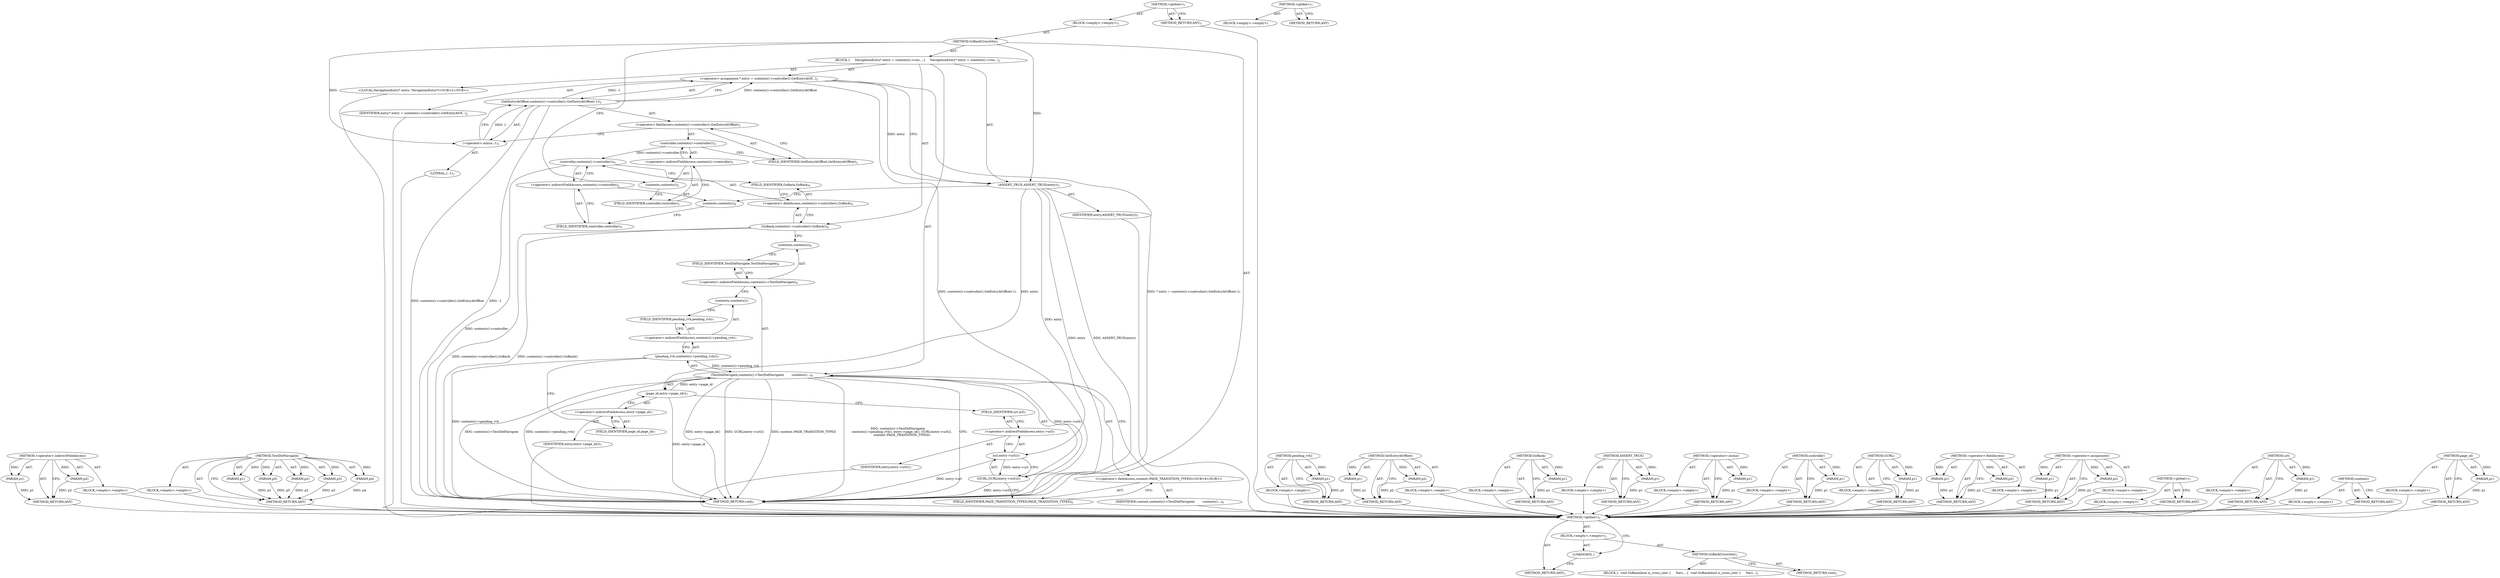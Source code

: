 digraph "&lt;global&gt;" {
vulnerable_89 [label=<(METHOD,&lt;operator&gt;.indirectFieldAccess)>];
vulnerable_90 [label=<(PARAM,p1)>];
vulnerable_91 [label=<(PARAM,p2)>];
vulnerable_92 [label=<(BLOCK,&lt;empty&gt;,&lt;empty&gt;)>];
vulnerable_93 [label=<(METHOD_RETURN,ANY)>];
vulnerable_109 [label=<(METHOD,TestDidNavigate)>];
vulnerable_110 [label=<(PARAM,p1)>];
vulnerable_111 [label=<(PARAM,p2)>];
vulnerable_112 [label=<(PARAM,p3)>];
vulnerable_113 [label=<(PARAM,p4)>];
vulnerable_114 [label=<(PARAM,p5)>];
vulnerable_115 [label=<(BLOCK,&lt;empty&gt;,&lt;empty&gt;)>];
vulnerable_116 [label=<(METHOD_RETURN,ANY)>];
vulnerable_6 [label=<(METHOD,&lt;global&gt;)<SUB>1</SUB>>];
vulnerable_7 [label=<(BLOCK,&lt;empty&gt;,&lt;empty&gt;)<SUB>1</SUB>>];
vulnerable_8 [label=<(METHOD,GoBackCrossSite)<SUB>1</SUB>>];
vulnerable_9 [label=<(BLOCK,{
     NavigationEntry* entry = contents()-&gt;con...,{
     NavigationEntry* entry = contents()-&gt;con...)<SUB>1</SUB>>];
vulnerable_10 [label="<(LOCAL,NavigationEntry* entry: NavigationEntry*)<SUB>2</SUB>>"];
vulnerable_11 [label=<(&lt;operator&gt;.assignment,* entry = contents()-&gt;controller().GetEntryAtOf...)<SUB>2</SUB>>];
vulnerable_12 [label=<(IDENTIFIER,entry,* entry = contents()-&gt;controller().GetEntryAtOf...)<SUB>2</SUB>>];
vulnerable_13 [label=<(GetEntryAtOffset,contents()-&gt;controller().GetEntryAtOffset(-1))<SUB>2</SUB>>];
vulnerable_14 [label=<(&lt;operator&gt;.fieldAccess,contents()-&gt;controller().GetEntryAtOffset)<SUB>2</SUB>>];
vulnerable_15 [label=<(controller,contents()-&gt;controller())<SUB>2</SUB>>];
vulnerable_16 [label=<(&lt;operator&gt;.indirectFieldAccess,contents()-&gt;controller)<SUB>2</SUB>>];
vulnerable_17 [label=<(contents,contents())<SUB>2</SUB>>];
vulnerable_18 [label=<(FIELD_IDENTIFIER,controller,controller)<SUB>2</SUB>>];
vulnerable_19 [label=<(FIELD_IDENTIFIER,GetEntryAtOffset,GetEntryAtOffset)<SUB>2</SUB>>];
vulnerable_20 [label=<(&lt;operator&gt;.minus,-1)<SUB>2</SUB>>];
vulnerable_21 [label=<(LITERAL,1,-1)<SUB>2</SUB>>];
vulnerable_22 [label=<(ASSERT_TRUE,ASSERT_TRUE(entry))<SUB>3</SUB>>];
vulnerable_23 [label=<(IDENTIFIER,entry,ASSERT_TRUE(entry))<SUB>3</SUB>>];
vulnerable_24 [label=<(GoBack,contents()-&gt;controller().GoBack())<SUB>4</SUB>>];
vulnerable_25 [label=<(&lt;operator&gt;.fieldAccess,contents()-&gt;controller().GoBack)<SUB>4</SUB>>];
vulnerable_26 [label=<(controller,contents()-&gt;controller())<SUB>4</SUB>>];
vulnerable_27 [label=<(&lt;operator&gt;.indirectFieldAccess,contents()-&gt;controller)<SUB>4</SUB>>];
vulnerable_28 [label=<(contents,contents())<SUB>4</SUB>>];
vulnerable_29 [label=<(FIELD_IDENTIFIER,controller,controller)<SUB>4</SUB>>];
vulnerable_30 [label=<(FIELD_IDENTIFIER,GoBack,GoBack)<SUB>4</SUB>>];
vulnerable_31 [label=<(TestDidNavigate,contents()-&gt;TestDidNavigate(
        contents()...)<SUB>6</SUB>>];
vulnerable_32 [label=<(&lt;operator&gt;.indirectFieldAccess,contents()-&gt;TestDidNavigate)<SUB>6</SUB>>];
vulnerable_33 [label=<(contents,contents())<SUB>6</SUB>>];
vulnerable_34 [label=<(FIELD_IDENTIFIER,TestDidNavigate,TestDidNavigate)<SUB>6</SUB>>];
vulnerable_35 [label=<(pending_rvh,contents()-&gt;pending_rvh())<SUB>7</SUB>>];
vulnerable_36 [label=<(&lt;operator&gt;.indirectFieldAccess,contents()-&gt;pending_rvh)<SUB>7</SUB>>];
vulnerable_37 [label=<(contents,contents())<SUB>7</SUB>>];
vulnerable_38 [label=<(FIELD_IDENTIFIER,pending_rvh,pending_rvh)<SUB>7</SUB>>];
vulnerable_39 [label=<(page_id,entry-&gt;page_id())<SUB>7</SUB>>];
vulnerable_40 [label=<(&lt;operator&gt;.indirectFieldAccess,entry-&gt;page_id)<SUB>7</SUB>>];
vulnerable_41 [label=<(IDENTIFIER,entry,entry-&gt;page_id())<SUB>7</SUB>>];
vulnerable_42 [label=<(FIELD_IDENTIFIER,page_id,page_id)<SUB>7</SUB>>];
vulnerable_43 [label=<(GURL,GURL(entry-&gt;url()))<SUB>7</SUB>>];
vulnerable_44 [label=<(url,entry-&gt;url())<SUB>7</SUB>>];
vulnerable_45 [label=<(&lt;operator&gt;.indirectFieldAccess,entry-&gt;url)<SUB>7</SUB>>];
vulnerable_46 [label=<(IDENTIFIER,entry,entry-&gt;url())<SUB>7</SUB>>];
vulnerable_47 [label=<(FIELD_IDENTIFIER,url,url)<SUB>7</SUB>>];
vulnerable_48 [label="<(&lt;operator&gt;.fieldAccess,content::PAGE_TRANSITION_TYPED)<SUB>8</SUB>>"];
vulnerable_49 [label=<(IDENTIFIER,content,contents()-&gt;TestDidNavigate(
        contents()...)<SUB>8</SUB>>];
vulnerable_50 [label=<(FIELD_IDENTIFIER,PAGE_TRANSITION_TYPED,PAGE_TRANSITION_TYPED)<SUB>8</SUB>>];
vulnerable_51 [label=<(METHOD_RETURN,void)<SUB>1</SUB>>];
vulnerable_53 [label=<(METHOD_RETURN,ANY)<SUB>1</SUB>>];
vulnerable_117 [label=<(METHOD,pending_rvh)>];
vulnerable_118 [label=<(PARAM,p1)>];
vulnerable_119 [label=<(BLOCK,&lt;empty&gt;,&lt;empty&gt;)>];
vulnerable_120 [label=<(METHOD_RETURN,ANY)>];
vulnerable_75 [label=<(METHOD,GetEntryAtOffset)>];
vulnerable_76 [label=<(PARAM,p1)>];
vulnerable_77 [label=<(PARAM,p2)>];
vulnerable_78 [label=<(BLOCK,&lt;empty&gt;,&lt;empty&gt;)>];
vulnerable_79 [label=<(METHOD_RETURN,ANY)>];
vulnerable_105 [label=<(METHOD,GoBack)>];
vulnerable_106 [label=<(PARAM,p1)>];
vulnerable_107 [label=<(BLOCK,&lt;empty&gt;,&lt;empty&gt;)>];
vulnerable_108 [label=<(METHOD_RETURN,ANY)>];
vulnerable_101 [label=<(METHOD,ASSERT_TRUE)>];
vulnerable_102 [label=<(PARAM,p1)>];
vulnerable_103 [label=<(BLOCK,&lt;empty&gt;,&lt;empty&gt;)>];
vulnerable_104 [label=<(METHOD_RETURN,ANY)>];
vulnerable_97 [label=<(METHOD,&lt;operator&gt;.minus)>];
vulnerable_98 [label=<(PARAM,p1)>];
vulnerable_99 [label=<(BLOCK,&lt;empty&gt;,&lt;empty&gt;)>];
vulnerable_100 [label=<(METHOD_RETURN,ANY)>];
vulnerable_85 [label=<(METHOD,controller)>];
vulnerable_86 [label=<(PARAM,p1)>];
vulnerable_87 [label=<(BLOCK,&lt;empty&gt;,&lt;empty&gt;)>];
vulnerable_88 [label=<(METHOD_RETURN,ANY)>];
vulnerable_125 [label=<(METHOD,GURL)>];
vulnerable_126 [label=<(PARAM,p1)>];
vulnerable_127 [label=<(BLOCK,&lt;empty&gt;,&lt;empty&gt;)>];
vulnerable_128 [label=<(METHOD_RETURN,ANY)>];
vulnerable_80 [label=<(METHOD,&lt;operator&gt;.fieldAccess)>];
vulnerable_81 [label=<(PARAM,p1)>];
vulnerable_82 [label=<(PARAM,p2)>];
vulnerable_83 [label=<(BLOCK,&lt;empty&gt;,&lt;empty&gt;)>];
vulnerable_84 [label=<(METHOD_RETURN,ANY)>];
vulnerable_70 [label=<(METHOD,&lt;operator&gt;.assignment)>];
vulnerable_71 [label=<(PARAM,p1)>];
vulnerable_72 [label=<(PARAM,p2)>];
vulnerable_73 [label=<(BLOCK,&lt;empty&gt;,&lt;empty&gt;)>];
vulnerable_74 [label=<(METHOD_RETURN,ANY)>];
vulnerable_64 [label=<(METHOD,&lt;global&gt;)<SUB>1</SUB>>];
vulnerable_65 [label=<(BLOCK,&lt;empty&gt;,&lt;empty&gt;)>];
vulnerable_66 [label=<(METHOD_RETURN,ANY)>];
vulnerable_129 [label=<(METHOD,url)>];
vulnerable_130 [label=<(PARAM,p1)>];
vulnerable_131 [label=<(BLOCK,&lt;empty&gt;,&lt;empty&gt;)>];
vulnerable_132 [label=<(METHOD_RETURN,ANY)>];
vulnerable_94 [label=<(METHOD,contents)>];
vulnerable_95 [label=<(BLOCK,&lt;empty&gt;,&lt;empty&gt;)>];
vulnerable_96 [label=<(METHOD_RETURN,ANY)>];
vulnerable_121 [label=<(METHOD,page_id)>];
vulnerable_122 [label=<(PARAM,p1)>];
vulnerable_123 [label=<(BLOCK,&lt;empty&gt;,&lt;empty&gt;)>];
vulnerable_124 [label=<(METHOD_RETURN,ANY)>];
fixed_6 [label=<(METHOD,&lt;global&gt;)<SUB>1</SUB>>];
fixed_7 [label=<(BLOCK,&lt;empty&gt;,&lt;empty&gt;)<SUB>1</SUB>>];
fixed_8 [label=<(METHOD,GoBackCrossSite)<SUB>1</SUB>>];
fixed_9 [label=<(BLOCK,{
  void GoBack(bool is_cross_site) {
     Navi...,{
  void GoBack(bool is_cross_site) {
     Navi...)<SUB>1</SUB>>];
fixed_10 [label=<(METHOD_RETURN,void)<SUB>1</SUB>>];
fixed_12 [label=<(UNKNOWN,,)>];
fixed_13 [label=<(METHOD_RETURN,ANY)<SUB>1</SUB>>];
fixed_20 [label=<(METHOD,&lt;global&gt;)<SUB>1</SUB>>];
fixed_21 [label=<(BLOCK,&lt;empty&gt;,&lt;empty&gt;)>];
fixed_22 [label=<(METHOD_RETURN,ANY)>];
vulnerable_89 -> vulnerable_90  [key=0, label="AST: "];
vulnerable_89 -> vulnerable_90  [key=1, label="DDG: "];
vulnerable_89 -> vulnerable_92  [key=0, label="AST: "];
vulnerable_89 -> vulnerable_91  [key=0, label="AST: "];
vulnerable_89 -> vulnerable_91  [key=1, label="DDG: "];
vulnerable_89 -> vulnerable_93  [key=0, label="AST: "];
vulnerable_89 -> vulnerable_93  [key=1, label="CFG: "];
vulnerable_90 -> vulnerable_93  [key=0, label="DDG: p1"];
vulnerable_91 -> vulnerable_93  [key=0, label="DDG: p2"];
vulnerable_92 -> fixed_6  [key=0];
vulnerable_93 -> fixed_6  [key=0];
vulnerable_109 -> vulnerable_110  [key=0, label="AST: "];
vulnerable_109 -> vulnerable_110  [key=1, label="DDG: "];
vulnerable_109 -> vulnerable_115  [key=0, label="AST: "];
vulnerable_109 -> vulnerable_111  [key=0, label="AST: "];
vulnerable_109 -> vulnerable_111  [key=1, label="DDG: "];
vulnerable_109 -> vulnerable_116  [key=0, label="AST: "];
vulnerable_109 -> vulnerable_116  [key=1, label="CFG: "];
vulnerable_109 -> vulnerable_112  [key=0, label="AST: "];
vulnerable_109 -> vulnerable_112  [key=1, label="DDG: "];
vulnerable_109 -> vulnerable_113  [key=0, label="AST: "];
vulnerable_109 -> vulnerable_113  [key=1, label="DDG: "];
vulnerable_109 -> vulnerable_114  [key=0, label="AST: "];
vulnerable_109 -> vulnerable_114  [key=1, label="DDG: "];
vulnerable_110 -> vulnerable_116  [key=0, label="DDG: p1"];
vulnerable_111 -> vulnerable_116  [key=0, label="DDG: p2"];
vulnerable_112 -> vulnerable_116  [key=0, label="DDG: p3"];
vulnerable_113 -> vulnerable_116  [key=0, label="DDG: p4"];
vulnerable_114 -> vulnerable_116  [key=0, label="DDG: p5"];
vulnerable_115 -> fixed_6  [key=0];
vulnerable_116 -> fixed_6  [key=0];
vulnerable_6 -> vulnerable_7  [key=0, label="AST: "];
vulnerable_6 -> vulnerable_53  [key=0, label="AST: "];
vulnerable_6 -> vulnerable_53  [key=1, label="CFG: "];
vulnerable_7 -> vulnerable_8  [key=0, label="AST: "];
vulnerable_8 -> vulnerable_9  [key=0, label="AST: "];
vulnerable_8 -> vulnerable_51  [key=0, label="AST: "];
vulnerable_8 -> vulnerable_17  [key=0, label="CFG: "];
vulnerable_8 -> vulnerable_22  [key=0, label="DDG: "];
vulnerable_8 -> vulnerable_20  [key=0, label="DDG: "];
vulnerable_9 -> vulnerable_10  [key=0, label="AST: "];
vulnerable_9 -> vulnerable_11  [key=0, label="AST: "];
vulnerable_9 -> vulnerable_22  [key=0, label="AST: "];
vulnerable_9 -> vulnerable_24  [key=0, label="AST: "];
vulnerable_9 -> vulnerable_31  [key=0, label="AST: "];
vulnerable_10 -> fixed_6  [key=0];
vulnerable_11 -> vulnerable_12  [key=0, label="AST: "];
vulnerable_11 -> vulnerable_13  [key=0, label="AST: "];
vulnerable_11 -> vulnerable_22  [key=0, label="CFG: "];
vulnerable_11 -> vulnerable_22  [key=1, label="DDG: entry"];
vulnerable_11 -> vulnerable_51  [key=0, label="DDG: contents()-&gt;controller().GetEntryAtOffset(-1)"];
vulnerable_11 -> vulnerable_51  [key=1, label="DDG: * entry = contents()-&gt;controller().GetEntryAtOffset(-1)"];
vulnerable_12 -> fixed_6  [key=0];
vulnerable_13 -> vulnerable_14  [key=0, label="AST: "];
vulnerable_13 -> vulnerable_20  [key=0, label="AST: "];
vulnerable_13 -> vulnerable_11  [key=0, label="CFG: "];
vulnerable_13 -> vulnerable_11  [key=1, label="DDG: contents()-&gt;controller().GetEntryAtOffset"];
vulnerable_13 -> vulnerable_11  [key=2, label="DDG: -1"];
vulnerable_13 -> vulnerable_51  [key=0, label="DDG: contents()-&gt;controller().GetEntryAtOffset"];
vulnerable_13 -> vulnerable_51  [key=1, label="DDG: -1"];
vulnerable_14 -> vulnerable_15  [key=0, label="AST: "];
vulnerable_14 -> vulnerable_19  [key=0, label="AST: "];
vulnerable_14 -> vulnerable_20  [key=0, label="CFG: "];
vulnerable_15 -> vulnerable_16  [key=0, label="AST: "];
vulnerable_15 -> vulnerable_19  [key=0, label="CFG: "];
vulnerable_15 -> vulnerable_26  [key=0, label="DDG: contents()-&gt;controller"];
vulnerable_16 -> vulnerable_17  [key=0, label="AST: "];
vulnerable_16 -> vulnerable_18  [key=0, label="AST: "];
vulnerable_16 -> vulnerable_15  [key=0, label="CFG: "];
vulnerable_17 -> vulnerable_18  [key=0, label="CFG: "];
vulnerable_18 -> vulnerable_16  [key=0, label="CFG: "];
vulnerable_19 -> vulnerable_14  [key=0, label="CFG: "];
vulnerable_20 -> vulnerable_21  [key=0, label="AST: "];
vulnerable_20 -> vulnerable_13  [key=0, label="CFG: "];
vulnerable_20 -> vulnerable_13  [key=1, label="DDG: 1"];
vulnerable_21 -> fixed_6  [key=0];
vulnerable_22 -> vulnerable_23  [key=0, label="AST: "];
vulnerable_22 -> vulnerable_28  [key=0, label="CFG: "];
vulnerable_22 -> vulnerable_51  [key=0, label="DDG: entry"];
vulnerable_22 -> vulnerable_51  [key=1, label="DDG: ASSERT_TRUE(entry)"];
vulnerable_22 -> vulnerable_39  [key=0, label="DDG: entry"];
vulnerable_22 -> vulnerable_44  [key=0, label="DDG: entry"];
vulnerable_23 -> fixed_6  [key=0];
vulnerable_24 -> vulnerable_25  [key=0, label="AST: "];
vulnerable_24 -> vulnerable_33  [key=0, label="CFG: "];
vulnerable_24 -> vulnerable_51  [key=0, label="DDG: contents()-&gt;controller().GoBack"];
vulnerable_24 -> vulnerable_51  [key=1, label="DDG: contents()-&gt;controller().GoBack()"];
vulnerable_25 -> vulnerable_26  [key=0, label="AST: "];
vulnerable_25 -> vulnerable_30  [key=0, label="AST: "];
vulnerable_25 -> vulnerable_24  [key=0, label="CFG: "];
vulnerable_26 -> vulnerable_27  [key=0, label="AST: "];
vulnerable_26 -> vulnerable_30  [key=0, label="CFG: "];
vulnerable_26 -> vulnerable_51  [key=0, label="DDG: contents()-&gt;controller"];
vulnerable_27 -> vulnerable_28  [key=0, label="AST: "];
vulnerable_27 -> vulnerable_29  [key=0, label="AST: "];
vulnerable_27 -> vulnerable_26  [key=0, label="CFG: "];
vulnerable_28 -> vulnerable_29  [key=0, label="CFG: "];
vulnerable_29 -> vulnerable_27  [key=0, label="CFG: "];
vulnerable_30 -> vulnerable_25  [key=0, label="CFG: "];
vulnerable_31 -> vulnerable_32  [key=0, label="AST: "];
vulnerable_31 -> vulnerable_35  [key=0, label="AST: "];
vulnerable_31 -> vulnerable_39  [key=0, label="AST: "];
vulnerable_31 -> vulnerable_43  [key=0, label="AST: "];
vulnerable_31 -> vulnerable_48  [key=0, label="AST: "];
vulnerable_31 -> vulnerable_51  [key=0, label="CFG: "];
vulnerable_31 -> vulnerable_51  [key=1, label="DDG: contents()-&gt;TestDidNavigate"];
vulnerable_31 -> vulnerable_51  [key=2, label="DDG: contents()-&gt;pending_rvh()"];
vulnerable_31 -> vulnerable_51  [key=3, label="DDG: entry-&gt;page_id()"];
vulnerable_31 -> vulnerable_51  [key=4, label="DDG: GURL(entry-&gt;url())"];
vulnerable_31 -> vulnerable_51  [key=5, label="DDG: content::PAGE_TRANSITION_TYPED"];
vulnerable_31 -> vulnerable_51  [key=6, label="DDG: contents()-&gt;TestDidNavigate(
        contents()-&gt;pending_rvh(), entry-&gt;page_id(), GURL(entry-&gt;url()),
        content::PAGE_TRANSITION_TYPED)"];
vulnerable_32 -> vulnerable_33  [key=0, label="AST: "];
vulnerable_32 -> vulnerable_34  [key=0, label="AST: "];
vulnerable_32 -> vulnerable_37  [key=0, label="CFG: "];
vulnerable_33 -> vulnerable_34  [key=0, label="CFG: "];
vulnerable_34 -> vulnerable_32  [key=0, label="CFG: "];
vulnerable_35 -> vulnerable_36  [key=0, label="AST: "];
vulnerable_35 -> vulnerable_42  [key=0, label="CFG: "];
vulnerable_35 -> vulnerable_51  [key=0, label="DDG: contents()-&gt;pending_rvh"];
vulnerable_35 -> vulnerable_31  [key=0, label="DDG: contents()-&gt;pending_rvh"];
vulnerable_36 -> vulnerable_37  [key=0, label="AST: "];
vulnerable_36 -> vulnerable_38  [key=0, label="AST: "];
vulnerable_36 -> vulnerable_35  [key=0, label="CFG: "];
vulnerable_37 -> vulnerable_38  [key=0, label="CFG: "];
vulnerable_38 -> vulnerable_36  [key=0, label="CFG: "];
vulnerable_39 -> vulnerable_40  [key=0, label="AST: "];
vulnerable_39 -> vulnerable_47  [key=0, label="CFG: "];
vulnerable_39 -> vulnerable_51  [key=0, label="DDG: entry-&gt;page_id"];
vulnerable_39 -> vulnerable_31  [key=0, label="DDG: entry-&gt;page_id"];
vulnerable_40 -> vulnerable_41  [key=0, label="AST: "];
vulnerable_40 -> vulnerable_42  [key=0, label="AST: "];
vulnerable_40 -> vulnerable_39  [key=0, label="CFG: "];
vulnerable_41 -> fixed_6  [key=0];
vulnerable_42 -> vulnerable_40  [key=0, label="CFG: "];
vulnerable_43 -> vulnerable_44  [key=0, label="AST: "];
vulnerable_43 -> vulnerable_50  [key=0, label="CFG: "];
vulnerable_43 -> vulnerable_51  [key=0, label="DDG: entry-&gt;url()"];
vulnerable_43 -> vulnerable_31  [key=0, label="DDG: entry-&gt;url()"];
vulnerable_44 -> vulnerable_45  [key=0, label="AST: "];
vulnerable_44 -> vulnerable_43  [key=0, label="CFG: "];
vulnerable_44 -> vulnerable_43  [key=1, label="DDG: entry-&gt;url"];
vulnerable_44 -> vulnerable_51  [key=0, label="DDG: entry-&gt;url"];
vulnerable_45 -> vulnerable_46  [key=0, label="AST: "];
vulnerable_45 -> vulnerable_47  [key=0, label="AST: "];
vulnerable_45 -> vulnerable_44  [key=0, label="CFG: "];
vulnerable_46 -> fixed_6  [key=0];
vulnerable_47 -> vulnerable_45  [key=0, label="CFG: "];
vulnerable_48 -> vulnerable_49  [key=0, label="AST: "];
vulnerable_48 -> vulnerable_50  [key=0, label="AST: "];
vulnerable_48 -> vulnerable_31  [key=0, label="CFG: "];
vulnerable_49 -> fixed_6  [key=0];
vulnerable_50 -> vulnerable_48  [key=0, label="CFG: "];
vulnerable_51 -> fixed_6  [key=0];
vulnerable_53 -> fixed_6  [key=0];
vulnerable_117 -> vulnerable_118  [key=0, label="AST: "];
vulnerable_117 -> vulnerable_118  [key=1, label="DDG: "];
vulnerable_117 -> vulnerable_119  [key=0, label="AST: "];
vulnerable_117 -> vulnerable_120  [key=0, label="AST: "];
vulnerable_117 -> vulnerable_120  [key=1, label="CFG: "];
vulnerable_118 -> vulnerable_120  [key=0, label="DDG: p1"];
vulnerable_119 -> fixed_6  [key=0];
vulnerable_120 -> fixed_6  [key=0];
vulnerable_75 -> vulnerable_76  [key=0, label="AST: "];
vulnerable_75 -> vulnerable_76  [key=1, label="DDG: "];
vulnerable_75 -> vulnerable_78  [key=0, label="AST: "];
vulnerable_75 -> vulnerable_77  [key=0, label="AST: "];
vulnerable_75 -> vulnerable_77  [key=1, label="DDG: "];
vulnerable_75 -> vulnerable_79  [key=0, label="AST: "];
vulnerable_75 -> vulnerable_79  [key=1, label="CFG: "];
vulnerable_76 -> vulnerable_79  [key=0, label="DDG: p1"];
vulnerable_77 -> vulnerable_79  [key=0, label="DDG: p2"];
vulnerable_78 -> fixed_6  [key=0];
vulnerable_79 -> fixed_6  [key=0];
vulnerable_105 -> vulnerable_106  [key=0, label="AST: "];
vulnerable_105 -> vulnerable_106  [key=1, label="DDG: "];
vulnerable_105 -> vulnerable_107  [key=0, label="AST: "];
vulnerable_105 -> vulnerable_108  [key=0, label="AST: "];
vulnerable_105 -> vulnerable_108  [key=1, label="CFG: "];
vulnerable_106 -> vulnerable_108  [key=0, label="DDG: p1"];
vulnerable_107 -> fixed_6  [key=0];
vulnerable_108 -> fixed_6  [key=0];
vulnerable_101 -> vulnerable_102  [key=0, label="AST: "];
vulnerable_101 -> vulnerable_102  [key=1, label="DDG: "];
vulnerable_101 -> vulnerable_103  [key=0, label="AST: "];
vulnerable_101 -> vulnerable_104  [key=0, label="AST: "];
vulnerable_101 -> vulnerable_104  [key=1, label="CFG: "];
vulnerable_102 -> vulnerable_104  [key=0, label="DDG: p1"];
vulnerable_103 -> fixed_6  [key=0];
vulnerable_104 -> fixed_6  [key=0];
vulnerable_97 -> vulnerable_98  [key=0, label="AST: "];
vulnerable_97 -> vulnerable_98  [key=1, label="DDG: "];
vulnerable_97 -> vulnerable_99  [key=0, label="AST: "];
vulnerable_97 -> vulnerable_100  [key=0, label="AST: "];
vulnerable_97 -> vulnerable_100  [key=1, label="CFG: "];
vulnerable_98 -> vulnerable_100  [key=0, label="DDG: p1"];
vulnerable_99 -> fixed_6  [key=0];
vulnerable_100 -> fixed_6  [key=0];
vulnerable_85 -> vulnerable_86  [key=0, label="AST: "];
vulnerable_85 -> vulnerable_86  [key=1, label="DDG: "];
vulnerable_85 -> vulnerable_87  [key=0, label="AST: "];
vulnerable_85 -> vulnerable_88  [key=0, label="AST: "];
vulnerable_85 -> vulnerable_88  [key=1, label="CFG: "];
vulnerable_86 -> vulnerable_88  [key=0, label="DDG: p1"];
vulnerable_87 -> fixed_6  [key=0];
vulnerable_88 -> fixed_6  [key=0];
vulnerable_125 -> vulnerable_126  [key=0, label="AST: "];
vulnerable_125 -> vulnerable_126  [key=1, label="DDG: "];
vulnerable_125 -> vulnerable_127  [key=0, label="AST: "];
vulnerable_125 -> vulnerable_128  [key=0, label="AST: "];
vulnerable_125 -> vulnerable_128  [key=1, label="CFG: "];
vulnerable_126 -> vulnerable_128  [key=0, label="DDG: p1"];
vulnerable_127 -> fixed_6  [key=0];
vulnerable_128 -> fixed_6  [key=0];
vulnerable_80 -> vulnerable_81  [key=0, label="AST: "];
vulnerable_80 -> vulnerable_81  [key=1, label="DDG: "];
vulnerable_80 -> vulnerable_83  [key=0, label="AST: "];
vulnerable_80 -> vulnerable_82  [key=0, label="AST: "];
vulnerable_80 -> vulnerable_82  [key=1, label="DDG: "];
vulnerable_80 -> vulnerable_84  [key=0, label="AST: "];
vulnerable_80 -> vulnerable_84  [key=1, label="CFG: "];
vulnerable_81 -> vulnerable_84  [key=0, label="DDG: p1"];
vulnerable_82 -> vulnerable_84  [key=0, label="DDG: p2"];
vulnerable_83 -> fixed_6  [key=0];
vulnerable_84 -> fixed_6  [key=0];
vulnerable_70 -> vulnerable_71  [key=0, label="AST: "];
vulnerable_70 -> vulnerable_71  [key=1, label="DDG: "];
vulnerable_70 -> vulnerable_73  [key=0, label="AST: "];
vulnerable_70 -> vulnerable_72  [key=0, label="AST: "];
vulnerable_70 -> vulnerable_72  [key=1, label="DDG: "];
vulnerable_70 -> vulnerable_74  [key=0, label="AST: "];
vulnerable_70 -> vulnerable_74  [key=1, label="CFG: "];
vulnerable_71 -> vulnerable_74  [key=0, label="DDG: p1"];
vulnerable_72 -> vulnerable_74  [key=0, label="DDG: p2"];
vulnerable_73 -> fixed_6  [key=0];
vulnerable_74 -> fixed_6  [key=0];
vulnerable_64 -> vulnerable_65  [key=0, label="AST: "];
vulnerable_64 -> vulnerable_66  [key=0, label="AST: "];
vulnerable_64 -> vulnerable_66  [key=1, label="CFG: "];
vulnerable_65 -> fixed_6  [key=0];
vulnerable_66 -> fixed_6  [key=0];
vulnerable_129 -> vulnerable_130  [key=0, label="AST: "];
vulnerable_129 -> vulnerable_130  [key=1, label="DDG: "];
vulnerable_129 -> vulnerable_131  [key=0, label="AST: "];
vulnerable_129 -> vulnerable_132  [key=0, label="AST: "];
vulnerable_129 -> vulnerable_132  [key=1, label="CFG: "];
vulnerable_130 -> vulnerable_132  [key=0, label="DDG: p1"];
vulnerable_131 -> fixed_6  [key=0];
vulnerable_132 -> fixed_6  [key=0];
vulnerable_94 -> vulnerable_95  [key=0, label="AST: "];
vulnerable_94 -> vulnerable_96  [key=0, label="AST: "];
vulnerable_94 -> vulnerable_96  [key=1, label="CFG: "];
vulnerable_95 -> fixed_6  [key=0];
vulnerable_96 -> fixed_6  [key=0];
vulnerable_121 -> vulnerable_122  [key=0, label="AST: "];
vulnerable_121 -> vulnerable_122  [key=1, label="DDG: "];
vulnerable_121 -> vulnerable_123  [key=0, label="AST: "];
vulnerable_121 -> vulnerable_124  [key=0, label="AST: "];
vulnerable_121 -> vulnerable_124  [key=1, label="CFG: "];
vulnerable_122 -> vulnerable_124  [key=0, label="DDG: p1"];
vulnerable_123 -> fixed_6  [key=0];
vulnerable_124 -> fixed_6  [key=0];
fixed_6 -> fixed_7  [key=0, label="AST: "];
fixed_6 -> fixed_13  [key=0, label="AST: "];
fixed_6 -> fixed_12  [key=0, label="CFG: "];
fixed_7 -> fixed_8  [key=0, label="AST: "];
fixed_7 -> fixed_12  [key=0, label="AST: "];
fixed_8 -> fixed_9  [key=0, label="AST: "];
fixed_8 -> fixed_10  [key=0, label="AST: "];
fixed_8 -> fixed_10  [key=1, label="CFG: "];
fixed_12 -> fixed_13  [key=0, label="CFG: "];
fixed_20 -> fixed_21  [key=0, label="AST: "];
fixed_20 -> fixed_22  [key=0, label="AST: "];
fixed_20 -> fixed_22  [key=1, label="CFG: "];
}
